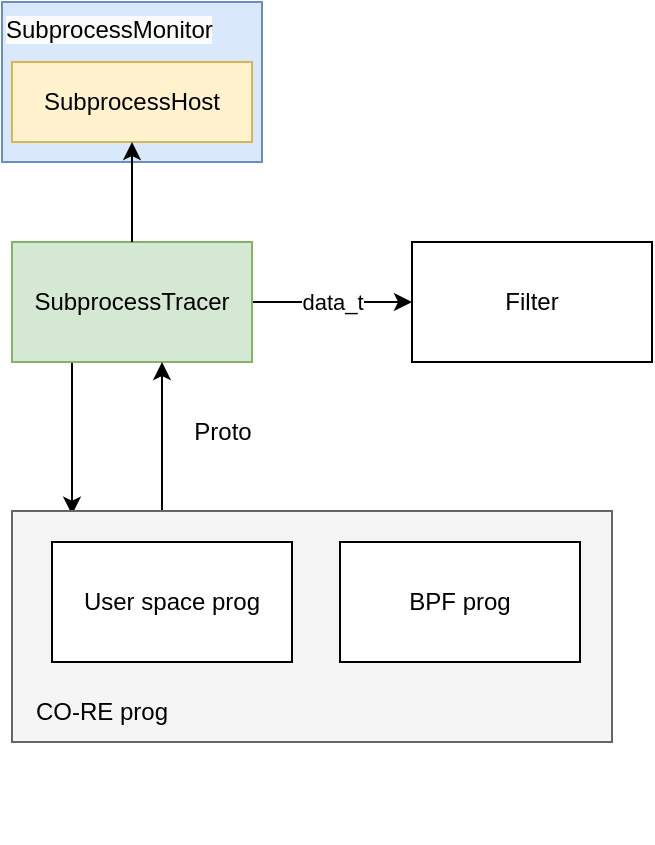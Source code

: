 <mxfile>
    <diagram id="dXxiTgUmU1QF2fdEp4YM" name="第 1 页">
        <mxGraphModel dx="544" dy="1383" grid="1" gridSize="10" guides="1" tooltips="1" connect="1" arrows="1" fold="1" page="1" pageScale="1" pageWidth="827" pageHeight="1169" math="0" shadow="0">
            <root>
                <mxCell id="0"/>
                <mxCell id="1" parent="0"/>
                <mxCell id="7" style="edgeStyle=none;html=1;exitX=0.25;exitY=1;exitDx=0;exitDy=0;entryX=0.1;entryY=0.016;entryDx=0;entryDy=0;entryPerimeter=0;" edge="1" parent="1" source="3" target="4">
                    <mxGeometry relative="1" as="geometry"/>
                </mxCell>
                <mxCell id="11" value="data_t" style="edgeStyle=none;html=1;" edge="1" parent="1" source="3" target="10">
                    <mxGeometry relative="1" as="geometry"/>
                </mxCell>
                <mxCell id="3" value="SubprocessTracer" style="rounded=0;whiteSpace=wrap;html=1;fillColor=#d5e8d4;strokeColor=#82b366;" vertex="1" parent="1">
                    <mxGeometry x="130" y="420" width="120" height="60" as="geometry"/>
                </mxCell>
                <mxCell id="8" style="edgeStyle=none;html=1;exitX=0.25;exitY=0;exitDx=0;exitDy=0;entryX=0.625;entryY=1;entryDx=0;entryDy=0;entryPerimeter=0;" edge="1" parent="1" source="4" target="3">
                    <mxGeometry relative="1" as="geometry"/>
                </mxCell>
                <mxCell id="4" value="" style="rounded=0;whiteSpace=wrap;html=1;fillColor=#f5f5f5;fontColor=#333333;strokeColor=#666666;" vertex="1" parent="1">
                    <mxGeometry x="130" y="554.5" width="300" height="115.5" as="geometry"/>
                </mxCell>
                <mxCell id="5" value="User space prog" style="rounded=0;whiteSpace=wrap;html=1;" vertex="1" parent="1">
                    <mxGeometry x="150" y="570" width="120" height="60" as="geometry"/>
                </mxCell>
                <mxCell id="9" value="Proto" style="text;html=1;align=center;verticalAlign=middle;resizable=0;points=[];autosize=1;strokeColor=none;fillColor=none;" vertex="1" parent="1">
                    <mxGeometry x="210" y="500" width="50" height="30" as="geometry"/>
                </mxCell>
                <mxCell id="10" value="Filter" style="rounded=0;whiteSpace=wrap;html=1;" vertex="1" parent="1">
                    <mxGeometry x="330" y="420" width="120" height="60" as="geometry"/>
                </mxCell>
                <mxCell id="6" value="BPF prog" style="rounded=0;whiteSpace=wrap;html=1;" vertex="1" parent="1">
                    <mxGeometry x="294" y="570" width="120" height="60" as="geometry"/>
                </mxCell>
                <mxCell id="14" value="CO-RE prog" style="text;html=1;strokeColor=none;fillColor=none;align=center;verticalAlign=middle;whiteSpace=wrap;rounded=0;opacity=0;" vertex="1" parent="1">
                    <mxGeometry x="130" y="640" width="90" height="30" as="geometry"/>
                </mxCell>
                <mxCell id="15" value="" style="rounded=0;whiteSpace=wrap;html=1;opacity=0;" vertex="1" parent="1">
                    <mxGeometry x="220" y="660" width="120" height="60" as="geometry"/>
                </mxCell>
                <mxCell id="16" value="" style="rounded=0;whiteSpace=wrap;html=1;fillColor=#dae8fc;strokeColor=#6c8ebf;" vertex="1" parent="1">
                    <mxGeometry x="125" y="300" width="130" height="80" as="geometry"/>
                </mxCell>
                <mxCell id="17" value="SubprocessHost" style="rounded=0;whiteSpace=wrap;html=1;fillColor=#fff2cc;strokeColor=#d6b656;" vertex="1" parent="1">
                    <mxGeometry x="130" y="330" width="120" height="40" as="geometry"/>
                </mxCell>
                <mxCell id="21" value="&lt;span style=&quot;color: rgb(0, 0, 0); font-family: Helvetica; font-size: 12px; font-style: normal; font-variant-ligatures: normal; font-variant-caps: normal; font-weight: 400; letter-spacing: normal; orphans: 2; text-align: center; text-indent: 0px; text-transform: none; widows: 2; word-spacing: 0px; -webkit-text-stroke-width: 0px; background-color: rgb(251, 251, 251); text-decoration-thickness: initial; text-decoration-style: initial; text-decoration-color: initial; float: none; display: inline !important;&quot;&gt;SubprocessMonitor&lt;/span&gt;" style="text;whiteSpace=wrap;html=1;" vertex="1" parent="1">
                    <mxGeometry x="125" y="300" width="140" height="40" as="geometry"/>
                </mxCell>
                <mxCell id="20" style="edgeStyle=none;html=1;exitX=0.5;exitY=0;exitDx=0;exitDy=0;entryX=0.5;entryY=1;entryDx=0;entryDy=0;" edge="1" parent="1" source="3" target="17">
                    <mxGeometry relative="1" as="geometry">
                        <mxPoint x="190" y="380" as="targetPoint"/>
                    </mxGeometry>
                </mxCell>
            </root>
        </mxGraphModel>
    </diagram>
</mxfile>
